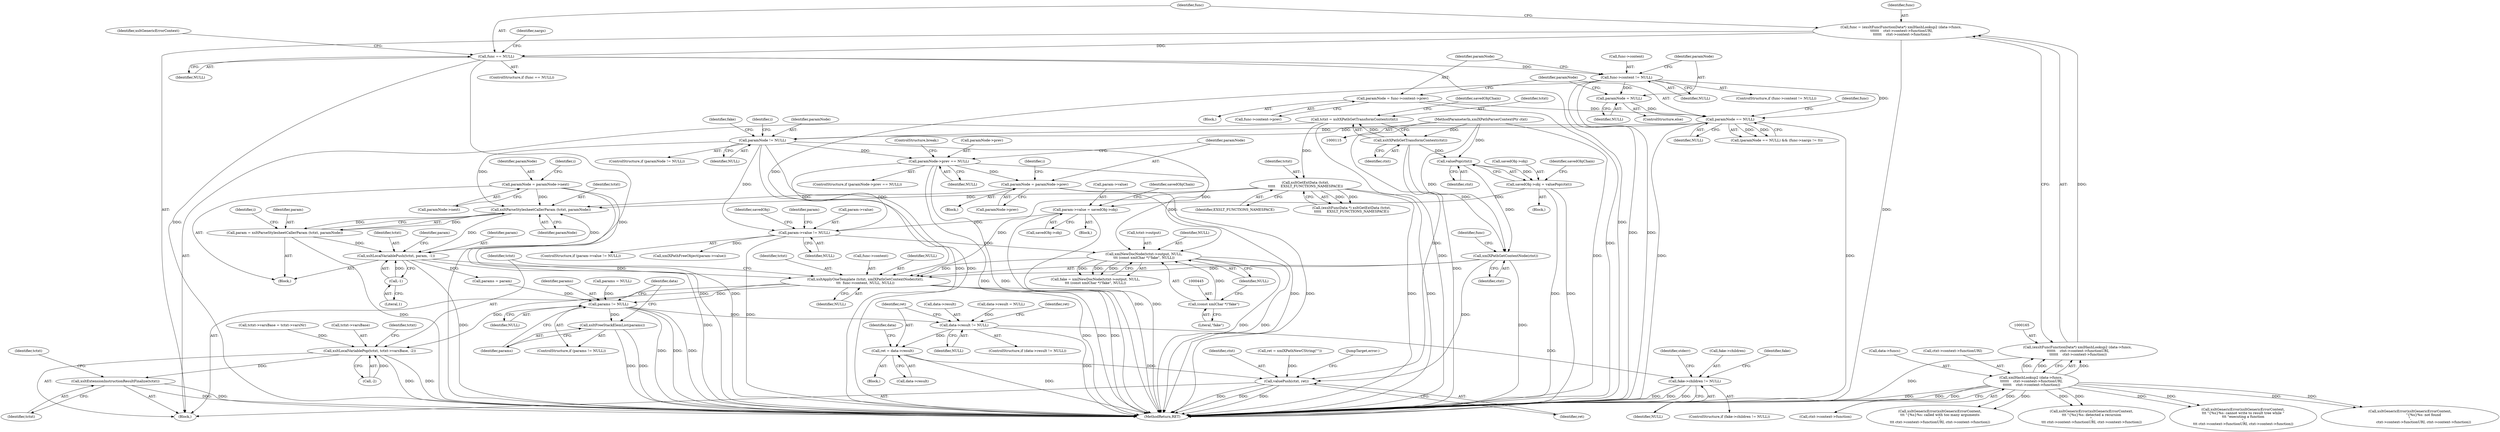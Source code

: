 digraph "0_Chrome_96dbafe288dbe2f0cc45fa3c39daf6d0c37acbab_6@pointer" {
"1000458" [label="(Call,xsltApplyOneTemplate (tctxt, xmlXPathGetContextNode(ctxt),\n\t\t\t  func->content, NULL, NULL))"];
"1000419" [label="(Call,xsltLocalVariablePush(tctxt, param, -1))"];
"1000379" [label="(Call,xsltParseStylesheetCallerParam (tctxt, paramNode))"];
"1000149" [label="(Call,xsltGetExtData (tctxt,\n\t\t\t\t\t     EXSLT_FUNCTIONS_NAMESPACE))"];
"1000133" [label="(Call,tctxt = xsltXPathGetTransformContext(ctxt))"];
"1000135" [label="(Call,xsltXPathGetTransformContext(ctxt))"];
"1000116" [label="(MethodParameterIn,xmlXPathParserContextPtr ctxt)"];
"1000306" [label="(Call,paramNode != NULL)"];
"1000250" [label="(Call,paramNode == NULL)"];
"1000237" [label="(Call,paramNode = func->content->prev)"];
"1000245" [label="(Call,paramNode = NULL)"];
"1000231" [label="(Call,func->content != NULL)"];
"1000181" [label="(Call,func == NULL)"];
"1000162" [label="(Call,func = (exsltFuncFunctionData*) xmlHashLookup2 (data->funcs,\n \t\t\t\t\t\t    ctxt->context->functionURI,\n \t\t\t\t\t\t    ctxt->context->function))"];
"1000164" [label="(Call,(exsltFuncFunctionData*) xmlHashLookup2 (data->funcs,\n \t\t\t\t\t\t    ctxt->context->functionURI,\n \t\t\t\t\t\t    ctxt->context->function))"];
"1000166" [label="(Call,xmlHashLookup2 (data->funcs,\n \t\t\t\t\t\t    ctxt->context->functionURI,\n \t\t\t\t\t\t    ctxt->context->function))"];
"1000432" [label="(Call,paramNode = paramNode->next)"];
"1000358" [label="(Call,paramNode = paramNode->prev)"];
"1000352" [label="(Call,paramNode->prev == NULL)"];
"1000377" [label="(Call,param = xsltParseStylesheetCallerParam (tctxt, paramNode))"];
"1000422" [label="(Call,-1)"];
"1000460" [label="(Call,xmlXPathGetContextNode(ctxt))"];
"1000334" [label="(Call,valuePop(ctxt))"];
"1000439" [label="(Call,xmlNewDocNode(tctxt->output, NULL,\n\t\t\t (const xmlChar *)\"fake\", NULL))"];
"1000393" [label="(Call,param->value != NULL)"];
"1000405" [label="(Call,param->value = savedObj->obj)"];
"1000330" [label="(Call,savedObj->obj = valuePop(ctxt))"];
"1000444" [label="(Call,(const xmlChar *)\"fake\")"];
"1000467" [label="(Call,xsltLocalVariablePop(tctxt, tctxt->varsBase, -2))"];
"1000552" [label="(Call,xsltExtensionInstructionResultFinalize(tctxt))"];
"1000485" [label="(Call,params != NULL)"];
"1000488" [label="(Call,xsltFreeStackElemList(params))"];
"1000498" [label="(Call,data->result != NULL)"];
"1000504" [label="(Call,ret = data->result)"];
"1000548" [label="(Call,valuePush(ctxt, ret))"];
"1000520" [label="(Call,fake->children != NULL)"];
"1000150" [label="(Identifier,tctxt)"];
"1000175" [label="(Call,ctxt->context->function)"];
"1000506" [label="(Call,data->result)"];
"1000180" [label="(ControlStructure,if (func == NULL))"];
"1000350" [label="(Block,)"];
"1000305" [label="(ControlStructure,if (paramNode != NULL))"];
"1000419" [label="(Call,xsltLocalVariablePush(tctxt, param, -1))"];
"1000466" [label="(Identifier,NULL)"];
"1000133" [label="(Call,tctxt = xsltXPathGetTransformContext(ctxt))"];
"1000235" [label="(Identifier,NULL)"];
"1000247" [label="(Identifier,NULL)"];
"1000183" [label="(Identifier,NULL)"];
"1000246" [label="(Identifier,paramNode)"];
"1000413" [label="(Identifier,savedObjChain)"];
"1000134" [label="(Identifier,tctxt)"];
"1000552" [label="(Call,xsltExtensionInstructionResultFinalize(tctxt))"];
"1000458" [label="(Call,xsltApplyOneTemplate (tctxt, xmlXPathGetContextNode(ctxt),\n\t\t\t  func->content, NULL, NULL))"];
"1000312" [label="(Identifier,i)"];
"1000308" [label="(Identifier,NULL)"];
"1000527" [label="(Identifier,stderr)"];
"1000511" [label="(Identifier,ret)"];
"1000376" [label="(Block,)"];
"1000421" [label="(Identifier,param)"];
"1000392" [label="(ControlStructure,if (param->value != NULL))"];
"1000357" [label="(ControlStructure,break;)"];
"1000403" [label="(Identifier,savedObj)"];
"1000351" [label="(ControlStructure,if (paramNode->prev == NULL))"];
"1000462" [label="(Call,func->content)"];
"1000393" [label="(Call,param->value != NULL)"];
"1000498" [label="(Call,data->result != NULL)"];
"1000151" [label="(Identifier,EXSLT_FUNCTIONS_NAMESPACE)"];
"1000556" [label="(Identifier,tctxt)"];
"1000331" [label="(Call,savedObj->obj)"];
"1000162" [label="(Call,func = (exsltFuncFunctionData*) xmlHashLookup2 (data->funcs,\n \t\t\t\t\t\t    ctxt->context->functionURI,\n \t\t\t\t\t\t    ctxt->context->function))"];
"1000444" [label="(Call,(const xmlChar *)\"fake\")"];
"1000548" [label="(Call,valuePush(ctxt, ret))"];
"1000181" [label="(Call,func == NULL)"];
"1000379" [label="(Call,xsltParseStylesheetCallerParam (tctxt, paramNode))"];
"1000270" [label="(Call,xsltGenericError(xsltGenericErrorContext,\n\t\t\t \"{%s}%s: detected a recursion\n\",\n\t\t\t ctxt->context->functionURI, ctxt->context->function))"];
"1000334" [label="(Call,valuePop(ctxt))"];
"1000360" [label="(Call,paramNode->prev)"];
"1000298" [label="(Call,tctxt->varsBase = tctxt->varsNr)"];
"1000206" [label="(Identifier,nargs)"];
"1000420" [label="(Identifier,tctxt)"];
"1000128" [label="(Call,params = NULL)"];
"1000488" [label="(Call,xsltFreeStackElemList(params))"];
"1000136" [label="(Identifier,ctxt)"];
"1000524" [label="(Identifier,NULL)"];
"1000521" [label="(Call,fake->children)"];
"1000465" [label="(Identifier,NULL)"];
"1000352" [label="(Call,paramNode->prev == NULL)"];
"1000135" [label="(Call,xsltXPathGetTransformContext(ctxt))"];
"1000463" [label="(Identifier,func)"];
"1000461" [label="(Identifier,ctxt)"];
"1000398" [label="(Call,xmlXPathFreeObject(param->value))"];
"1000167" [label="(Call,data->funcs)"];
"1000434" [label="(Call,paramNode->next)"];
"1000553" [label="(Identifier,tctxt)"];
"1000239" [label="(Call,func->content->prev)"];
"1000250" [label="(Call,paramNode == NULL)"];
"1000337" [label="(Identifier,savedObjChain)"];
"1000432" [label="(Call,paramNode = paramNode->next)"];
"1000423" [label="(Literal,1)"];
"1000550" [label="(Identifier,ret)"];
"1000446" [label="(Literal,\"fake\")"];
"1000232" [label="(Call,func->content)"];
"1000381" [label="(Identifier,paramNode)"];
"1000502" [label="(Identifier,NULL)"];
"1000460" [label="(Call,xmlXPathGetContextNode(ctxt))"];
"1000164" [label="(Call,(exsltFuncFunctionData*) xmlHashLookup2 (data->funcs,\n \t\t\t\t\t\t    ctxt->context->functionURI,\n \t\t\t\t\t\t    ctxt->context->function))"];
"1000386" [label="(Block,)"];
"1000547" [label="(Identifier,fake)"];
"1000236" [label="(Block,)"];
"1000186" [label="(Identifier,xsltGenericErrorContext)"];
"1000230" [label="(ControlStructure,if (func->content != NULL))"];
"1000142" [label="(Identifier,savedObjChain)"];
"1000116" [label="(MethodParameterIn,xmlXPathParserContextPtr ctxt)"];
"1000406" [label="(Call,param->value)"];
"1000499" [label="(Call,data->result)"];
"1000307" [label="(Identifier,paramNode)"];
"1000384" [label="(Identifier,i)"];
"1000251" [label="(Identifier,paramNode)"];
"1000375" [label="(Identifier,i)"];
"1000231" [label="(Call,func->content != NULL)"];
"1000166" [label="(Call,xmlHashLookup2 (data->funcs,\n \t\t\t\t\t\t    ctxt->context->functionURI,\n \t\t\t\t\t\t    ctxt->context->function))"];
"1000469" [label="(Call,tctxt->varsBase)"];
"1000426" [label="(Identifier,param)"];
"1000244" [label="(ControlStructure,else)"];
"1000530" [label="(Call,xsltGenericError(xsltGenericErrorContext,\n\t\t\t \"{%s}%s: cannot write to result tree while \"\n\t\t\t \"executing a function\n\",\n\t\t\t ctxt->context->functionURI, ctxt->context->function))"];
"1000405" [label="(Call,param->value = savedObj->obj)"];
"1000380" [label="(Identifier,tctxt)"];
"1000476" [label="(Identifier,tctxt)"];
"1000484" [label="(ControlStructure,if (params != NULL))"];
"1000377" [label="(Call,param = xsltParseStylesheetCallerParam (tctxt, paramNode))"];
"1000497" [label="(ControlStructure,if (data->result != NULL))"];
"1000551" [label="(JumpTarget,error:)"];
"1000378" [label="(Identifier,param)"];
"1000245" [label="(Call,paramNode = NULL)"];
"1000468" [label="(Identifier,tctxt)"];
"1000519" [label="(ControlStructure,if (fake->children != NULL))"];
"1000185" [label="(Call,xsltGenericError(xsltGenericErrorContext,\n                         \"{%s}%s: not found\n\",\n                         ctxt->context->functionURI, ctxt->context->function))"];
"1000433" [label="(Identifier,paramNode)"];
"1000438" [label="(Identifier,fake)"];
"1000349" [label="(Identifier,i)"];
"1000335" [label="(Identifier,ctxt)"];
"1000182" [label="(Identifier,func)"];
"1000472" [label="(Call,-2)"];
"1000147" [label="(Call,(exsltFuncData *) xsltGetExtData (tctxt,\n\t\t\t\t\t     EXSLT_FUNCTIONS_NAMESPACE))"];
"1000400" [label="(Identifier,param)"];
"1000238" [label="(Identifier,paramNode)"];
"1000467" [label="(Call,xsltLocalVariablePop(tctxt, tctxt->varsBase, -2))"];
"1000163" [label="(Identifier,func)"];
"1000520" [label="(Call,fake->children != NULL)"];
"1000330" [label="(Call,savedObj->obj = valuePop(ctxt))"];
"1000237" [label="(Call,paramNode = func->content->prev)"];
"1000394" [label="(Call,param->value)"];
"1000211" [label="(Call,xsltGenericError(xsltGenericErrorContext,\n\t\t\t \"{%s}%s: called with too many arguments\n\",\n\t\t\t ctxt->context->functionURI, ctxt->context->function))"];
"1000356" [label="(Identifier,NULL)"];
"1000249" [label="(Call,(paramNode == NULL) && (func->nargs != 0))"];
"1000118" [label="(Block,)"];
"1000409" [label="(Call,savedObj->obj)"];
"1000437" [label="(Call,fake = xmlNewDocNode(tctxt->output, NULL,\n\t\t\t (const xmlChar *)\"fake\", NULL))"];
"1000516" [label="(Identifier,data)"];
"1000353" [label="(Call,paramNode->prev)"];
"1000493" [label="(Identifier,data)"];
"1000503" [label="(Block,)"];
"1000558" [label="(MethodReturn,RET)"];
"1000486" [label="(Identifier,params)"];
"1000549" [label="(Identifier,ctxt)"];
"1000487" [label="(Identifier,NULL)"];
"1000489" [label="(Identifier,params)"];
"1000440" [label="(Call,tctxt->output)"];
"1000319" [label="(Block,)"];
"1000504" [label="(Call,ret = data->result)"];
"1000447" [label="(Identifier,NULL)"];
"1000485" [label="(Call,params != NULL)"];
"1000157" [label="(Call,data->result = NULL)"];
"1000510" [label="(Call,ret = xmlXPathNewCString(\"\"))"];
"1000397" [label="(Identifier,NULL)"];
"1000170" [label="(Call,ctxt->context->functionURI)"];
"1000429" [label="(Call,params = param)"];
"1000149" [label="(Call,xsltGetExtData (tctxt,\n\t\t\t\t\t     EXSLT_FUNCTIONS_NAMESPACE))"];
"1000505" [label="(Identifier,ret)"];
"1000306" [label="(Call,paramNode != NULL)"];
"1000443" [label="(Identifier,NULL)"];
"1000422" [label="(Call,-1)"];
"1000358" [label="(Call,paramNode = paramNode->prev)"];
"1000439" [label="(Call,xmlNewDocNode(tctxt->output, NULL,\n\t\t\t (const xmlChar *)\"fake\", NULL))"];
"1000252" [label="(Identifier,NULL)"];
"1000359" [label="(Identifier,paramNode)"];
"1000459" [label="(Identifier,tctxt)"];
"1000255" [label="(Identifier,func)"];
"1000458" -> "1000118"  [label="AST: "];
"1000458" -> "1000466"  [label="CFG: "];
"1000459" -> "1000458"  [label="AST: "];
"1000460" -> "1000458"  [label="AST: "];
"1000462" -> "1000458"  [label="AST: "];
"1000465" -> "1000458"  [label="AST: "];
"1000466" -> "1000458"  [label="AST: "];
"1000468" -> "1000458"  [label="CFG: "];
"1000458" -> "1000558"  [label="DDG: "];
"1000458" -> "1000558"  [label="DDG: "];
"1000458" -> "1000558"  [label="DDG: "];
"1000419" -> "1000458"  [label="DDG: "];
"1000149" -> "1000458"  [label="DDG: "];
"1000460" -> "1000458"  [label="DDG: "];
"1000231" -> "1000458"  [label="DDG: "];
"1000439" -> "1000458"  [label="DDG: "];
"1000458" -> "1000467"  [label="DDG: "];
"1000458" -> "1000485"  [label="DDG: "];
"1000419" -> "1000376"  [label="AST: "];
"1000419" -> "1000422"  [label="CFG: "];
"1000420" -> "1000419"  [label="AST: "];
"1000421" -> "1000419"  [label="AST: "];
"1000422" -> "1000419"  [label="AST: "];
"1000426" -> "1000419"  [label="CFG: "];
"1000419" -> "1000558"  [label="DDG: "];
"1000419" -> "1000558"  [label="DDG: "];
"1000419" -> "1000379"  [label="DDG: "];
"1000379" -> "1000419"  [label="DDG: "];
"1000377" -> "1000419"  [label="DDG: "];
"1000422" -> "1000419"  [label="DDG: "];
"1000419" -> "1000429"  [label="DDG: "];
"1000379" -> "1000377"  [label="AST: "];
"1000379" -> "1000381"  [label="CFG: "];
"1000380" -> "1000379"  [label="AST: "];
"1000381" -> "1000379"  [label="AST: "];
"1000377" -> "1000379"  [label="CFG: "];
"1000379" -> "1000377"  [label="DDG: "];
"1000379" -> "1000377"  [label="DDG: "];
"1000149" -> "1000379"  [label="DDG: "];
"1000306" -> "1000379"  [label="DDG: "];
"1000432" -> "1000379"  [label="DDG: "];
"1000358" -> "1000379"  [label="DDG: "];
"1000149" -> "1000147"  [label="AST: "];
"1000149" -> "1000151"  [label="CFG: "];
"1000150" -> "1000149"  [label="AST: "];
"1000151" -> "1000149"  [label="AST: "];
"1000147" -> "1000149"  [label="CFG: "];
"1000149" -> "1000558"  [label="DDG: "];
"1000149" -> "1000558"  [label="DDG: "];
"1000149" -> "1000147"  [label="DDG: "];
"1000149" -> "1000147"  [label="DDG: "];
"1000133" -> "1000149"  [label="DDG: "];
"1000133" -> "1000118"  [label="AST: "];
"1000133" -> "1000135"  [label="CFG: "];
"1000134" -> "1000133"  [label="AST: "];
"1000135" -> "1000133"  [label="AST: "];
"1000142" -> "1000133"  [label="CFG: "];
"1000133" -> "1000558"  [label="DDG: "];
"1000135" -> "1000133"  [label="DDG: "];
"1000135" -> "1000136"  [label="CFG: "];
"1000136" -> "1000135"  [label="AST: "];
"1000135" -> "1000558"  [label="DDG: "];
"1000116" -> "1000135"  [label="DDG: "];
"1000135" -> "1000334"  [label="DDG: "];
"1000135" -> "1000460"  [label="DDG: "];
"1000116" -> "1000115"  [label="AST: "];
"1000116" -> "1000558"  [label="DDG: "];
"1000116" -> "1000334"  [label="DDG: "];
"1000116" -> "1000460"  [label="DDG: "];
"1000116" -> "1000548"  [label="DDG: "];
"1000306" -> "1000305"  [label="AST: "];
"1000306" -> "1000308"  [label="CFG: "];
"1000307" -> "1000306"  [label="AST: "];
"1000308" -> "1000306"  [label="AST: "];
"1000312" -> "1000306"  [label="CFG: "];
"1000438" -> "1000306"  [label="CFG: "];
"1000306" -> "1000558"  [label="DDG: "];
"1000306" -> "1000558"  [label="DDG: "];
"1000250" -> "1000306"  [label="DDG: "];
"1000250" -> "1000306"  [label="DDG: "];
"1000306" -> "1000352"  [label="DDG: "];
"1000306" -> "1000393"  [label="DDG: "];
"1000306" -> "1000439"  [label="DDG: "];
"1000250" -> "1000249"  [label="AST: "];
"1000250" -> "1000252"  [label="CFG: "];
"1000251" -> "1000250"  [label="AST: "];
"1000252" -> "1000250"  [label="AST: "];
"1000255" -> "1000250"  [label="CFG: "];
"1000249" -> "1000250"  [label="CFG: "];
"1000250" -> "1000558"  [label="DDG: "];
"1000250" -> "1000558"  [label="DDG: "];
"1000250" -> "1000249"  [label="DDG: "];
"1000250" -> "1000249"  [label="DDG: "];
"1000237" -> "1000250"  [label="DDG: "];
"1000245" -> "1000250"  [label="DDG: "];
"1000231" -> "1000250"  [label="DDG: "];
"1000237" -> "1000236"  [label="AST: "];
"1000237" -> "1000239"  [label="CFG: "];
"1000238" -> "1000237"  [label="AST: "];
"1000239" -> "1000237"  [label="AST: "];
"1000251" -> "1000237"  [label="CFG: "];
"1000237" -> "1000558"  [label="DDG: "];
"1000245" -> "1000244"  [label="AST: "];
"1000245" -> "1000247"  [label="CFG: "];
"1000246" -> "1000245"  [label="AST: "];
"1000247" -> "1000245"  [label="AST: "];
"1000251" -> "1000245"  [label="CFG: "];
"1000231" -> "1000245"  [label="DDG: "];
"1000231" -> "1000230"  [label="AST: "];
"1000231" -> "1000235"  [label="CFG: "];
"1000232" -> "1000231"  [label="AST: "];
"1000235" -> "1000231"  [label="AST: "];
"1000238" -> "1000231"  [label="CFG: "];
"1000246" -> "1000231"  [label="CFG: "];
"1000231" -> "1000558"  [label="DDG: "];
"1000231" -> "1000558"  [label="DDG: "];
"1000181" -> "1000231"  [label="DDG: "];
"1000181" -> "1000180"  [label="AST: "];
"1000181" -> "1000183"  [label="CFG: "];
"1000182" -> "1000181"  [label="AST: "];
"1000183" -> "1000181"  [label="AST: "];
"1000186" -> "1000181"  [label="CFG: "];
"1000206" -> "1000181"  [label="CFG: "];
"1000181" -> "1000558"  [label="DDG: "];
"1000181" -> "1000558"  [label="DDG: "];
"1000181" -> "1000558"  [label="DDG: "];
"1000162" -> "1000181"  [label="DDG: "];
"1000162" -> "1000118"  [label="AST: "];
"1000162" -> "1000164"  [label="CFG: "];
"1000163" -> "1000162"  [label="AST: "];
"1000164" -> "1000162"  [label="AST: "];
"1000182" -> "1000162"  [label="CFG: "];
"1000162" -> "1000558"  [label="DDG: "];
"1000164" -> "1000162"  [label="DDG: "];
"1000164" -> "1000166"  [label="CFG: "];
"1000165" -> "1000164"  [label="AST: "];
"1000166" -> "1000164"  [label="AST: "];
"1000164" -> "1000558"  [label="DDG: "];
"1000166" -> "1000164"  [label="DDG: "];
"1000166" -> "1000164"  [label="DDG: "];
"1000166" -> "1000164"  [label="DDG: "];
"1000166" -> "1000175"  [label="CFG: "];
"1000167" -> "1000166"  [label="AST: "];
"1000170" -> "1000166"  [label="AST: "];
"1000175" -> "1000166"  [label="AST: "];
"1000166" -> "1000558"  [label="DDG: "];
"1000166" -> "1000558"  [label="DDG: "];
"1000166" -> "1000558"  [label="DDG: "];
"1000166" -> "1000185"  [label="DDG: "];
"1000166" -> "1000185"  [label="DDG: "];
"1000166" -> "1000211"  [label="DDG: "];
"1000166" -> "1000211"  [label="DDG: "];
"1000166" -> "1000270"  [label="DDG: "];
"1000166" -> "1000270"  [label="DDG: "];
"1000166" -> "1000530"  [label="DDG: "];
"1000166" -> "1000530"  [label="DDG: "];
"1000432" -> "1000376"  [label="AST: "];
"1000432" -> "1000434"  [label="CFG: "];
"1000433" -> "1000432"  [label="AST: "];
"1000434" -> "1000432"  [label="AST: "];
"1000375" -> "1000432"  [label="CFG: "];
"1000432" -> "1000558"  [label="DDG: "];
"1000432" -> "1000558"  [label="DDG: "];
"1000358" -> "1000350"  [label="AST: "];
"1000358" -> "1000360"  [label="CFG: "];
"1000359" -> "1000358"  [label="AST: "];
"1000360" -> "1000358"  [label="AST: "];
"1000349" -> "1000358"  [label="CFG: "];
"1000358" -> "1000558"  [label="DDG: "];
"1000358" -> "1000558"  [label="DDG: "];
"1000352" -> "1000358"  [label="DDG: "];
"1000352" -> "1000351"  [label="AST: "];
"1000352" -> "1000356"  [label="CFG: "];
"1000353" -> "1000352"  [label="AST: "];
"1000356" -> "1000352"  [label="AST: "];
"1000357" -> "1000352"  [label="CFG: "];
"1000359" -> "1000352"  [label="CFG: "];
"1000352" -> "1000558"  [label="DDG: "];
"1000352" -> "1000558"  [label="DDG: "];
"1000352" -> "1000393"  [label="DDG: "];
"1000352" -> "1000439"  [label="DDG: "];
"1000377" -> "1000376"  [label="AST: "];
"1000378" -> "1000377"  [label="AST: "];
"1000384" -> "1000377"  [label="CFG: "];
"1000377" -> "1000558"  [label="DDG: "];
"1000422" -> "1000423"  [label="CFG: "];
"1000423" -> "1000422"  [label="AST: "];
"1000460" -> "1000461"  [label="CFG: "];
"1000461" -> "1000460"  [label="AST: "];
"1000463" -> "1000460"  [label="CFG: "];
"1000460" -> "1000558"  [label="DDG: "];
"1000334" -> "1000460"  [label="DDG: "];
"1000460" -> "1000548"  [label="DDG: "];
"1000334" -> "1000330"  [label="AST: "];
"1000334" -> "1000335"  [label="CFG: "];
"1000335" -> "1000334"  [label="AST: "];
"1000330" -> "1000334"  [label="CFG: "];
"1000334" -> "1000330"  [label="DDG: "];
"1000439" -> "1000437"  [label="AST: "];
"1000439" -> "1000447"  [label="CFG: "];
"1000440" -> "1000439"  [label="AST: "];
"1000443" -> "1000439"  [label="AST: "];
"1000444" -> "1000439"  [label="AST: "];
"1000447" -> "1000439"  [label="AST: "];
"1000437" -> "1000439"  [label="CFG: "];
"1000439" -> "1000558"  [label="DDG: "];
"1000439" -> "1000558"  [label="DDG: "];
"1000439" -> "1000437"  [label="DDG: "];
"1000439" -> "1000437"  [label="DDG: "];
"1000439" -> "1000437"  [label="DDG: "];
"1000393" -> "1000439"  [label="DDG: "];
"1000444" -> "1000439"  [label="DDG: "];
"1000393" -> "1000392"  [label="AST: "];
"1000393" -> "1000397"  [label="CFG: "];
"1000394" -> "1000393"  [label="AST: "];
"1000397" -> "1000393"  [label="AST: "];
"1000400" -> "1000393"  [label="CFG: "];
"1000403" -> "1000393"  [label="CFG: "];
"1000393" -> "1000558"  [label="DDG: "];
"1000405" -> "1000393"  [label="DDG: "];
"1000393" -> "1000398"  [label="DDG: "];
"1000405" -> "1000386"  [label="AST: "];
"1000405" -> "1000409"  [label="CFG: "];
"1000406" -> "1000405"  [label="AST: "];
"1000409" -> "1000405"  [label="AST: "];
"1000413" -> "1000405"  [label="CFG: "];
"1000405" -> "1000558"  [label="DDG: "];
"1000405" -> "1000558"  [label="DDG: "];
"1000330" -> "1000405"  [label="DDG: "];
"1000330" -> "1000319"  [label="AST: "];
"1000331" -> "1000330"  [label="AST: "];
"1000337" -> "1000330"  [label="CFG: "];
"1000330" -> "1000558"  [label="DDG: "];
"1000330" -> "1000558"  [label="DDG: "];
"1000444" -> "1000446"  [label="CFG: "];
"1000445" -> "1000444"  [label="AST: "];
"1000446" -> "1000444"  [label="AST: "];
"1000447" -> "1000444"  [label="CFG: "];
"1000467" -> "1000118"  [label="AST: "];
"1000467" -> "1000472"  [label="CFG: "];
"1000468" -> "1000467"  [label="AST: "];
"1000469" -> "1000467"  [label="AST: "];
"1000472" -> "1000467"  [label="AST: "];
"1000476" -> "1000467"  [label="CFG: "];
"1000467" -> "1000558"  [label="DDG: "];
"1000467" -> "1000558"  [label="DDG: "];
"1000298" -> "1000467"  [label="DDG: "];
"1000472" -> "1000467"  [label="DDG: "];
"1000467" -> "1000552"  [label="DDG: "];
"1000552" -> "1000118"  [label="AST: "];
"1000552" -> "1000553"  [label="CFG: "];
"1000553" -> "1000552"  [label="AST: "];
"1000556" -> "1000552"  [label="CFG: "];
"1000552" -> "1000558"  [label="DDG: "];
"1000552" -> "1000558"  [label="DDG: "];
"1000485" -> "1000484"  [label="AST: "];
"1000485" -> "1000487"  [label="CFG: "];
"1000486" -> "1000485"  [label="AST: "];
"1000487" -> "1000485"  [label="AST: "];
"1000489" -> "1000485"  [label="CFG: "];
"1000493" -> "1000485"  [label="CFG: "];
"1000485" -> "1000558"  [label="DDG: "];
"1000485" -> "1000558"  [label="DDG: "];
"1000485" -> "1000558"  [label="DDG: "];
"1000128" -> "1000485"  [label="DDG: "];
"1000429" -> "1000485"  [label="DDG: "];
"1000485" -> "1000488"  [label="DDG: "];
"1000485" -> "1000498"  [label="DDG: "];
"1000488" -> "1000484"  [label="AST: "];
"1000488" -> "1000489"  [label="CFG: "];
"1000489" -> "1000488"  [label="AST: "];
"1000493" -> "1000488"  [label="CFG: "];
"1000488" -> "1000558"  [label="DDG: "];
"1000488" -> "1000558"  [label="DDG: "];
"1000498" -> "1000497"  [label="AST: "];
"1000498" -> "1000502"  [label="CFG: "];
"1000499" -> "1000498"  [label="AST: "];
"1000502" -> "1000498"  [label="AST: "];
"1000505" -> "1000498"  [label="CFG: "];
"1000511" -> "1000498"  [label="CFG: "];
"1000498" -> "1000558"  [label="DDG: "];
"1000157" -> "1000498"  [label="DDG: "];
"1000498" -> "1000504"  [label="DDG: "];
"1000498" -> "1000520"  [label="DDG: "];
"1000504" -> "1000503"  [label="AST: "];
"1000504" -> "1000506"  [label="CFG: "];
"1000505" -> "1000504"  [label="AST: "];
"1000506" -> "1000504"  [label="AST: "];
"1000516" -> "1000504"  [label="CFG: "];
"1000504" -> "1000558"  [label="DDG: "];
"1000504" -> "1000548"  [label="DDG: "];
"1000548" -> "1000118"  [label="AST: "];
"1000548" -> "1000550"  [label="CFG: "];
"1000549" -> "1000548"  [label="AST: "];
"1000550" -> "1000548"  [label="AST: "];
"1000551" -> "1000548"  [label="CFG: "];
"1000548" -> "1000558"  [label="DDG: "];
"1000548" -> "1000558"  [label="DDG: "];
"1000548" -> "1000558"  [label="DDG: "];
"1000510" -> "1000548"  [label="DDG: "];
"1000520" -> "1000519"  [label="AST: "];
"1000520" -> "1000524"  [label="CFG: "];
"1000521" -> "1000520"  [label="AST: "];
"1000524" -> "1000520"  [label="AST: "];
"1000527" -> "1000520"  [label="CFG: "];
"1000547" -> "1000520"  [label="CFG: "];
"1000520" -> "1000558"  [label="DDG: "];
"1000520" -> "1000558"  [label="DDG: "];
"1000520" -> "1000558"  [label="DDG: "];
}
